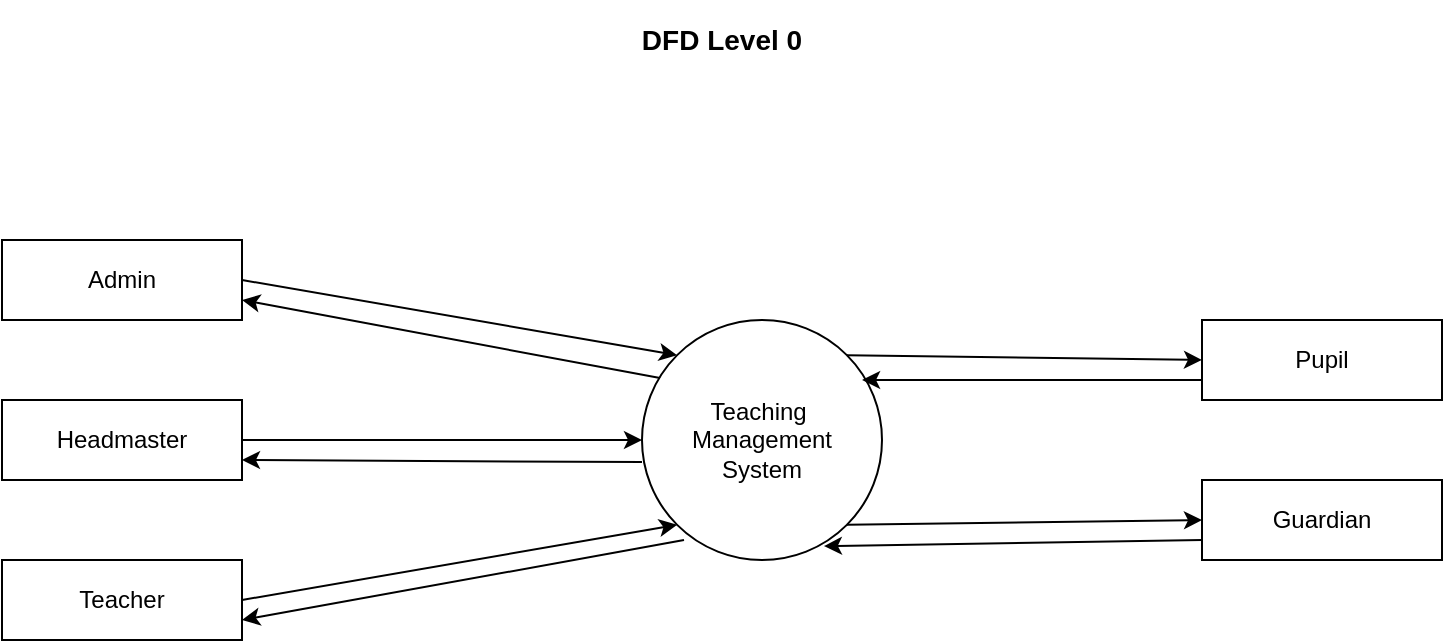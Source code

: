 <mxfile version="10.6.7" type="github"><diagram id="_cuK0a7UrIc-LhC7mJu9" name="Page-1"><mxGraphModel dx="1523" dy="766" grid="1" gridSize="10" guides="1" tooltips="1" connect="1" arrows="1" fold="1" page="1" pageScale="1" pageWidth="850" pageHeight="1100" math="0" shadow="0"><root><mxCell id="0"/><mxCell id="1" parent="0"/><mxCell id="LXimPbjvjUx9sDulQIGF-2" value="Teaching&amp;nbsp;&lt;br&gt;Management&lt;br&gt;System&lt;br&gt;" style="ellipse;whiteSpace=wrap;html=1;aspect=fixed;" parent="1" vertex="1"><mxGeometry x="360" y="160" width="120" height="120" as="geometry"/></mxCell><mxCell id="LXimPbjvjUx9sDulQIGF-3" value="Admin" style="rounded=0;whiteSpace=wrap;html=1;" parent="1" vertex="1"><mxGeometry x="40" y="120" width="120" height="40" as="geometry"/></mxCell><mxCell id="LXimPbjvjUx9sDulQIGF-4" value="Teacher" style="rounded=0;whiteSpace=wrap;html=1;" parent="1" vertex="1"><mxGeometry x="40" y="280" width="120" height="40" as="geometry"/></mxCell><mxCell id="LXimPbjvjUx9sDulQIGF-5" value="Headmaster" style="rounded=0;whiteSpace=wrap;html=1;" parent="1" vertex="1"><mxGeometry x="40" y="200" width="120" height="40" as="geometry"/></mxCell><mxCell id="LXimPbjvjUx9sDulQIGF-6" value="Pupil" style="rounded=0;whiteSpace=wrap;html=1;" parent="1" vertex="1"><mxGeometry x="640" y="160" width="120" height="40" as="geometry"/></mxCell><mxCell id="LXimPbjvjUx9sDulQIGF-7" value="Guardian" style="rounded=0;whiteSpace=wrap;html=1;" parent="1" vertex="1"><mxGeometry x="640" y="240" width="120" height="40" as="geometry"/></mxCell><mxCell id="Y2ewWZEZH4ikar4lnbis-3" value="&lt;b&gt;&lt;font style=&quot;font-size: 14px&quot;&gt;DFD Level 0&lt;/font&gt;&lt;/b&gt;" style="text;html=1;strokeColor=none;fillColor=none;align=center;verticalAlign=middle;whiteSpace=wrap;rounded=0;" parent="1" vertex="1"><mxGeometry x="320" width="160" height="40" as="geometry"/></mxCell><mxCell id="myu325omdRKtKLeeO-yK-1" value="" style="endArrow=classic;html=1;entryX=0;entryY=0;entryDx=0;entryDy=0;exitX=1;exitY=0.5;exitDx=0;exitDy=0;" parent="1" source="LXimPbjvjUx9sDulQIGF-3" target="LXimPbjvjUx9sDulQIGF-2" edge="1"><mxGeometry width="50" height="50" relative="1" as="geometry"><mxPoint x="40" y="390" as="sourcePoint"/><mxPoint x="90" y="340" as="targetPoint"/></mxGeometry></mxCell><mxCell id="myu325omdRKtKLeeO-yK-2" value="" style="endArrow=classic;html=1;entryX=0;entryY=0.5;entryDx=0;entryDy=0;exitX=1;exitY=0.5;exitDx=0;exitDy=0;" parent="1" source="LXimPbjvjUx9sDulQIGF-5" target="LXimPbjvjUx9sDulQIGF-2" edge="1"><mxGeometry width="50" height="50" relative="1" as="geometry"><mxPoint x="40" y="390" as="sourcePoint"/><mxPoint x="90" y="340" as="targetPoint"/></mxGeometry></mxCell><mxCell id="myu325omdRKtKLeeO-yK-3" value="" style="endArrow=classic;html=1;entryX=0;entryY=1;entryDx=0;entryDy=0;exitX=1;exitY=0.5;exitDx=0;exitDy=0;" parent="1" source="LXimPbjvjUx9sDulQIGF-4" target="LXimPbjvjUx9sDulQIGF-2" edge="1"><mxGeometry width="50" height="50" relative="1" as="geometry"><mxPoint x="210" y="330" as="sourcePoint"/><mxPoint x="260" y="280" as="targetPoint"/></mxGeometry></mxCell><mxCell id="myu325omdRKtKLeeO-yK-4" value="" style="endArrow=classic;html=1;exitX=1;exitY=0;exitDx=0;exitDy=0;entryX=0;entryY=0.5;entryDx=0;entryDy=0;" parent="1" source="LXimPbjvjUx9sDulQIGF-2" target="LXimPbjvjUx9sDulQIGF-6" edge="1"><mxGeometry width="50" height="50" relative="1" as="geometry"><mxPoint x="470" y="360" as="sourcePoint"/><mxPoint x="570" y="140" as="targetPoint"/></mxGeometry></mxCell><mxCell id="myu325omdRKtKLeeO-yK-5" value="" style="endArrow=classic;html=1;entryX=0;entryY=0.5;entryDx=0;entryDy=0;exitX=1;exitY=1;exitDx=0;exitDy=0;" parent="1" source="LXimPbjvjUx9sDulQIGF-2" target="LXimPbjvjUx9sDulQIGF-7" edge="1"><mxGeometry width="50" height="50" relative="1" as="geometry"><mxPoint x="420" y="320" as="sourcePoint"/><mxPoint x="90" y="340" as="targetPoint"/></mxGeometry></mxCell><mxCell id="i1eelqz85YkaDOqImwZf-2" value="" style="endArrow=classic;html=1;strokeColor=#000000;entryX=1;entryY=0.75;entryDx=0;entryDy=0;exitX=0.075;exitY=0.242;exitDx=0;exitDy=0;exitPerimeter=0;" parent="1" source="LXimPbjvjUx9sDulQIGF-2" target="LXimPbjvjUx9sDulQIGF-3" edge="1"><mxGeometry width="50" height="50" relative="1" as="geometry"><mxPoint x="40" y="390" as="sourcePoint"/><mxPoint x="90" y="340" as="targetPoint"/></mxGeometry></mxCell><mxCell id="UDjN1JXpURcFQXWJXsux-1" value="" style="endArrow=classic;html=1;strokeColor=#000000;entryX=1;entryY=0.75;entryDx=0;entryDy=0;exitX=0;exitY=0.592;exitDx=0;exitDy=0;exitPerimeter=0;" parent="1" source="LXimPbjvjUx9sDulQIGF-2" target="LXimPbjvjUx9sDulQIGF-5" edge="1"><mxGeometry width="50" height="50" relative="1" as="geometry"><mxPoint x="40" y="390" as="sourcePoint"/><mxPoint x="90" y="340" as="targetPoint"/></mxGeometry></mxCell><mxCell id="UDjN1JXpURcFQXWJXsux-2" value="" style="endArrow=classic;html=1;strokeColor=#000000;entryX=1;entryY=0.75;entryDx=0;entryDy=0;exitX=0.175;exitY=0.917;exitDx=0;exitDy=0;exitPerimeter=0;" parent="1" source="LXimPbjvjUx9sDulQIGF-2" target="LXimPbjvjUx9sDulQIGF-4" edge="1"><mxGeometry width="50" height="50" relative="1" as="geometry"><mxPoint x="40" y="390" as="sourcePoint"/><mxPoint x="90" y="340" as="targetPoint"/></mxGeometry></mxCell><mxCell id="UDjN1JXpURcFQXWJXsux-3" value="" style="endArrow=classic;html=1;strokeColor=#000000;exitX=0;exitY=0.75;exitDx=0;exitDy=0;entryX=0.917;entryY=0.25;entryDx=0;entryDy=0;entryPerimeter=0;" parent="1" source="LXimPbjvjUx9sDulQIGF-6" target="LXimPbjvjUx9sDulQIGF-2" edge="1"><mxGeometry width="50" height="50" relative="1" as="geometry"><mxPoint x="470" y="220" as="sourcePoint"/><mxPoint x="560" y="210" as="targetPoint"/></mxGeometry></mxCell><mxCell id="UDjN1JXpURcFQXWJXsux-4" value="" style="endArrow=classic;html=1;strokeColor=#000000;exitX=0;exitY=0.75;exitDx=0;exitDy=0;entryX=0.758;entryY=0.942;entryDx=0;entryDy=0;entryPerimeter=0;" parent="1" source="LXimPbjvjUx9sDulQIGF-7" target="LXimPbjvjUx9sDulQIGF-2" edge="1"><mxGeometry width="50" height="50" relative="1" as="geometry"><mxPoint x="455" y="270" as="sourcePoint"/><mxPoint x="520" y="400" as="targetPoint"/></mxGeometry></mxCell></root></mxGraphModel></diagram><diagram id="M18LM1qr6cCgTX4qD8Rc" name="Page-2"><mxGraphModel dx="760" dy="395" grid="1" gridSize="10" guides="1" tooltips="1" connect="1" arrows="1" fold="1" page="1" pageScale="1" pageWidth="850" pageHeight="1100" math="0" shadow="0"><root><mxCell id="z4PdwCjTMhuV0hch5Jsb-0"/><mxCell id="z4PdwCjTMhuV0hch5Jsb-1" parent="z4PdwCjTMhuV0hch5Jsb-0"/><mxCell id="KvKl2MIElY3z0TPjlgOz-0" value="&lt;b&gt;&lt;font style=&quot;font-size: 14px&quot;&gt;DFD LEVEL 1&lt;/font&gt;&lt;/b&gt;" style="text;html=1;strokeColor=none;fillColor=none;align=center;verticalAlign=middle;whiteSpace=wrap;rounded=0;" vertex="1" parent="z4PdwCjTMhuV0hch5Jsb-1"><mxGeometry x="320" width="160" height="40" as="geometry"/></mxCell><mxCell id="KGe-R5bfCJRGO7SkFc40-1" style="edgeStyle=orthogonalEdgeStyle;rounded=0;orthogonalLoop=1;jettySize=auto;html=1;exitX=1;exitY=0.5;exitDx=0;exitDy=0;entryX=0;entryY=0.358;entryDx=0;entryDy=0;entryPerimeter=0;strokeColor=#FF0000;" edge="1" parent="z4PdwCjTMhuV0hch5Jsb-1" source="p_8LelduDY1B7C75Y5pg-0" target="QL3Hmrp-NZXuhBhe4-PB-0"><mxGeometry relative="1" as="geometry"><Array as="points"><mxPoint x="200" y="220"/><mxPoint x="200" y="123"/></Array></mxGeometry></mxCell><mxCell id="p_8LelduDY1B7C75Y5pg-0" value="&lt;span&gt;Admin&lt;/span&gt;" style="rounded=0;whiteSpace=wrap;html=1;" vertex="1" parent="z4PdwCjTMhuV0hch5Jsb-1"><mxGeometry x="40" y="200" width="120" height="40" as="geometry"/></mxCell><mxCell id="KGe-R5bfCJRGO7SkFc40-4" style="edgeStyle=orthogonalEdgeStyle;rounded=0;orthogonalLoop=1;jettySize=auto;html=1;entryX=0.008;entryY=0.661;entryDx=0;entryDy=0;entryPerimeter=0;strokeColor=#0000CC;" edge="1" parent="z4PdwCjTMhuV0hch5Jsb-1" source="p_8LelduDY1B7C75Y5pg-1" target="QL3Hmrp-NZXuhBhe4-PB-0"><mxGeometry relative="1" as="geometry"><Array as="points"><mxPoint x="240" y="380"/><mxPoint x="240" y="159"/></Array></mxGeometry></mxCell><mxCell id="p_8LelduDY1B7C75Y5pg-1" value="&lt;span&gt;Headmaster&lt;/span&gt;" style="rounded=0;whiteSpace=wrap;html=1;" vertex="1" parent="z4PdwCjTMhuV0hch5Jsb-1"><mxGeometry x="40" y="360" width="120" height="40" as="geometry"/></mxCell><mxCell id="KGe-R5bfCJRGO7SkFc40-5" style="edgeStyle=orthogonalEdgeStyle;rounded=0;orthogonalLoop=1;jettySize=auto;html=1;entryX=0.031;entryY=0.339;entryDx=0;entryDy=0;entryPerimeter=0;strokeColor=#009900;" edge="1" parent="z4PdwCjTMhuV0hch5Jsb-1" source="p_8LelduDY1B7C75Y5pg-2" target="QL3Hmrp-NZXuhBhe4-PB-10"><mxGeometry relative="1" as="geometry"><Array as="points"><mxPoint x="280" y="540"/><mxPoint x="280" y="280"/><mxPoint x="360" y="280"/><mxPoint x="360" y="281"/></Array></mxGeometry></mxCell><mxCell id="p_8LelduDY1B7C75Y5pg-2" value="&lt;span&gt;Teacher&lt;/span&gt;" style="rounded=0;whiteSpace=wrap;html=1;" vertex="1" parent="z4PdwCjTMhuV0hch5Jsb-1"><mxGeometry x="40" y="520" width="120" height="40" as="geometry"/></mxCell><mxCell id="MuSqYRVskBaaz_aC_evV-11" style="edgeStyle=orthogonalEdgeStyle;rounded=0;orthogonalLoop=1;jettySize=auto;html=1;exitX=0;exitY=0.25;exitDx=0;exitDy=0;entryX=0.986;entryY=0.417;entryDx=0;entryDy=0;entryPerimeter=0;strokeColor=#000000;" edge="1" parent="z4PdwCjTMhuV0hch5Jsb-1" source="p_8LelduDY1B7C75Y5pg-3" target="QL3Hmrp-NZXuhBhe4-PB-10"><mxGeometry relative="1" as="geometry"/></mxCell><mxCell id="p_8LelduDY1B7C75Y5pg-3" value="&lt;span&gt;Pupil&lt;/span&gt;" style="rounded=0;whiteSpace=wrap;html=1;" vertex="1" parent="z4PdwCjTMhuV0hch5Jsb-1"><mxGeometry x="680" y="280" width="120" height="40" as="geometry"/></mxCell><mxCell id="MuSqYRVskBaaz_aC_evV-22" style="edgeStyle=orthogonalEdgeStyle;rounded=0;orthogonalLoop=1;jettySize=auto;html=1;exitX=0;exitY=0.5;exitDx=0;exitDy=0;strokeColor=#FF8000;" edge="1" parent="z4PdwCjTMhuV0hch5Jsb-1" source="GJ_0CDkullAKyO62Zqyj-0" target="QL3Hmrp-NZXuhBhe4-PB-11"><mxGeometry relative="1" as="geometry"/></mxCell><mxCell id="GJ_0CDkullAKyO62Zqyj-0" value="&lt;span&gt;Guardian&lt;/span&gt;" style="rounded=0;whiteSpace=wrap;html=1;" vertex="1" parent="z4PdwCjTMhuV0hch5Jsb-1"><mxGeometry x="680" y="440" width="120" height="40" as="geometry"/></mxCell><mxCell id="QL3Hmrp-NZXuhBhe4-PB-0" value="&lt;font style=&quot;font-size: 11.5px&quot;&gt;Teaching&lt;br&gt;Management&lt;br&gt;Process&lt;br&gt;&lt;/font&gt;" style="ellipse;whiteSpace=wrap;html=1;aspect=fixed;" vertex="1" parent="z4PdwCjTMhuV0hch5Jsb-1"><mxGeometry x="360" y="80" width="120" height="120" as="geometry"/></mxCell><mxCell id="MuSqYRVskBaaz_aC_evV-13" style="edgeStyle=orthogonalEdgeStyle;rounded=0;orthogonalLoop=1;jettySize=auto;html=1;entryX=0;entryY=0.75;entryDx=0;entryDy=0;strokeColor=#000000;" edge="1" parent="z4PdwCjTMhuV0hch5Jsb-1" source="QL3Hmrp-NZXuhBhe4-PB-10" target="p_8LelduDY1B7C75Y5pg-3"><mxGeometry relative="1" as="geometry"><Array as="points"><mxPoint x="530" y="310"/><mxPoint x="530" y="310"/></Array></mxGeometry></mxCell><mxCell id="QL3Hmrp-NZXuhBhe4-PB-10" value="Pupil Evaluation&lt;br&gt;Process&lt;br&gt;" style="ellipse;whiteSpace=wrap;html=1;aspect=fixed;" vertex="1" parent="z4PdwCjTMhuV0hch5Jsb-1"><mxGeometry x="360" y="240" width="120" height="120" as="geometry"/></mxCell><mxCell id="MuSqYRVskBaaz_aC_evV-17" style="edgeStyle=orthogonalEdgeStyle;rounded=0;orthogonalLoop=1;jettySize=auto;html=1;strokeColor=#000000;" edge="1" parent="z4PdwCjTMhuV0hch5Jsb-1" source="QL3Hmrp-NZXuhBhe4-PB-11"><mxGeometry relative="1" as="geometry"><mxPoint x="600" y="440" as="targetPoint"/><Array as="points"><mxPoint x="600" y="440"/></Array></mxGeometry></mxCell><mxCell id="MuSqYRVskBaaz_aC_evV-23" style="edgeStyle=orthogonalEdgeStyle;rounded=0;orthogonalLoop=1;jettySize=auto;html=1;entryX=0;entryY=0.75;entryDx=0;entryDy=0;strokeColor=#FF8000;" edge="1" parent="z4PdwCjTMhuV0hch5Jsb-1" source="QL3Hmrp-NZXuhBhe4-PB-11" target="GJ_0CDkullAKyO62Zqyj-0"><mxGeometry relative="1" as="geometry"><Array as="points"><mxPoint x="530" y="470"/><mxPoint x="530" y="470"/></Array></mxGeometry></mxCell><mxCell id="QL3Hmrp-NZXuhBhe4-PB-11" value="User&lt;br&gt;Data&lt;br&gt;Process&lt;br&gt;" style="ellipse;whiteSpace=wrap;html=1;aspect=fixed;" vertex="1" parent="z4PdwCjTMhuV0hch5Jsb-1"><mxGeometry x="360" y="400" width="120" height="120" as="geometry"/></mxCell><mxCell id="MuSqYRVskBaaz_aC_evV-16" style="edgeStyle=orthogonalEdgeStyle;rounded=0;orthogonalLoop=1;jettySize=auto;html=1;exitX=1;exitY=0.5;exitDx=0;exitDy=0;strokeColor=#000000;" edge="1" parent="z4PdwCjTMhuV0hch5Jsb-1" source="QL3Hmrp-NZXuhBhe4-PB-12"><mxGeometry relative="1" as="geometry"><mxPoint x="600" y="600" as="targetPoint"/><Array as="points"><mxPoint x="480" y="600"/><mxPoint x="600" y="600"/></Array></mxGeometry></mxCell><mxCell id="MuSqYRVskBaaz_aC_evV-27" style="edgeStyle=orthogonalEdgeStyle;rounded=0;orthogonalLoop=1;jettySize=auto;html=1;strokeColor=#FF8000;" edge="1" parent="z4PdwCjTMhuV0hch5Jsb-1" source="QL3Hmrp-NZXuhBhe4-PB-12"><mxGeometry relative="1" as="geometry"><mxPoint x="640" y="630" as="targetPoint"/><Array as="points"><mxPoint x="520" y="630"/><mxPoint x="520" y="630"/></Array></mxGeometry></mxCell><mxCell id="QL3Hmrp-NZXuhBhe4-PB-12" value="&lt;span&gt;Timetable&lt;/span&gt;&lt;br&gt;&lt;span&gt;Management&lt;/span&gt;&lt;br&gt;&lt;span&gt;Process&lt;/span&gt;&lt;br&gt;" style="ellipse;whiteSpace=wrap;html=1;aspect=fixed;" vertex="1" parent="z4PdwCjTMhuV0hch5Jsb-1"><mxGeometry x="360" y="560" width="120" height="120" as="geometry"/></mxCell><mxCell id="KGe-R5bfCJRGO7SkFc40-8" value="" style="endArrow=classic;html=1;entryX=0.032;entryY=0.336;entryDx=0;entryDy=0;entryPerimeter=0;fillColor=#f8cecc;strokeColor=#FF0000;" edge="1" parent="z4PdwCjTMhuV0hch5Jsb-1" target="QL3Hmrp-NZXuhBhe4-PB-12"><mxGeometry width="50" height="50" relative="1" as="geometry"><mxPoint x="200" y="220" as="sourcePoint"/><mxPoint x="350" y="600" as="targetPoint"/><Array as="points"><mxPoint x="200" y="600"/><mxPoint x="280" y="600"/></Array></mxGeometry></mxCell><mxCell id="KGe-R5bfCJRGO7SkFc40-9" value="" style="endArrow=classic;html=1;strokeColor=#FF0000;entryX=0.039;entryY=0.321;entryDx=0;entryDy=0;entryPerimeter=0;" edge="1" parent="z4PdwCjTMhuV0hch5Jsb-1" target="QL3Hmrp-NZXuhBhe4-PB-11"><mxGeometry width="50" height="50" relative="1" as="geometry"><mxPoint x="200" y="440" as="sourcePoint"/><mxPoint x="360" y="439" as="targetPoint"/></mxGeometry></mxCell><mxCell id="KGe-R5bfCJRGO7SkFc40-11" value="" style="endArrow=classic;html=1;strokeColor=#0000CC;entryX=0;entryY=0.658;entryDx=0;entryDy=0;entryPerimeter=0;" edge="1" parent="z4PdwCjTMhuV0hch5Jsb-1" target="QL3Hmrp-NZXuhBhe4-PB-10"><mxGeometry width="50" height="50" relative="1" as="geometry"><mxPoint x="240" y="320" as="sourcePoint"/><mxPoint x="360" y="320" as="targetPoint"/></mxGeometry></mxCell><mxCell id="KGe-R5bfCJRGO7SkFc40-12" value="" style="endArrow=classic;html=1;strokeColor=#009900;entryX=0;entryY=0.658;entryDx=0;entryDy=0;entryPerimeter=0;" edge="1" parent="z4PdwCjTMhuV0hch5Jsb-1" target="QL3Hmrp-NZXuhBhe4-PB-11"><mxGeometry width="50" height="50" relative="1" as="geometry"><mxPoint x="280" y="479" as="sourcePoint"/><mxPoint x="90" y="700" as="targetPoint"/></mxGeometry></mxCell><mxCell id="MuSqYRVskBaaz_aC_evV-15" style="edgeStyle=orthogonalEdgeStyle;rounded=0;orthogonalLoop=1;jettySize=auto;html=1;strokeColor=#000000;" edge="1" parent="z4PdwCjTMhuV0hch5Jsb-1" source="KGe-R5bfCJRGO7SkFc40-13"><mxGeometry relative="1" as="geometry"><mxPoint x="600" y="760" as="targetPoint"/><Array as="points"><mxPoint x="510" y="760"/><mxPoint x="510" y="760"/></Array></mxGeometry></mxCell><mxCell id="MuSqYRVskBaaz_aC_evV-26" style="edgeStyle=orthogonalEdgeStyle;rounded=0;orthogonalLoop=1;jettySize=auto;html=1;strokeColor=#FF8000;" edge="1" parent="z4PdwCjTMhuV0hch5Jsb-1" source="KGe-R5bfCJRGO7SkFc40-13"><mxGeometry relative="1" as="geometry"><mxPoint x="640" y="800" as="targetPoint"/><Array as="points"><mxPoint x="530" y="800"/><mxPoint x="530" y="800"/></Array></mxGeometry></mxCell><mxCell id="KGe-R5bfCJRGO7SkFc40-13" value="Attendance&lt;br&gt;Process&lt;br&gt;" style="ellipse;whiteSpace=wrap;html=1;aspect=fixed;" vertex="1" parent="z4PdwCjTMhuV0hch5Jsb-1"><mxGeometry x="360" y="720" width="120" height="120" as="geometry"/></mxCell><mxCell id="MuSqYRVskBaaz_aC_evV-0" value="" style="endArrow=classic;html=1;strokeColor=#009900;entryX=-0.012;entryY=0.354;entryDx=0;entryDy=0;entryPerimeter=0;" edge="1" parent="z4PdwCjTMhuV0hch5Jsb-1" target="KGe-R5bfCJRGO7SkFc40-13"><mxGeometry width="50" height="50" relative="1" as="geometry"><mxPoint x="280" y="540" as="sourcePoint"/><mxPoint x="90" y="860" as="targetPoint"/><Array as="points"><mxPoint x="280" y="762"/></Array></mxGeometry></mxCell><mxCell id="MuSqYRVskBaaz_aC_evV-1" value="" style="endArrow=classic;html=1;strokeColor=#0000FF;entryX=0;entryY=0.667;entryDx=0;entryDy=0;entryPerimeter=0;" edge="1" parent="z4PdwCjTMhuV0hch5Jsb-1" target="KGe-R5bfCJRGO7SkFc40-13"><mxGeometry width="50" height="50" relative="1" as="geometry"><mxPoint x="240" y="380" as="sourcePoint"/><mxPoint x="90" y="860" as="targetPoint"/><Array as="points"><mxPoint x="240" y="800"/></Array></mxGeometry></mxCell><mxCell id="MuSqYRVskBaaz_aC_evV-2" value="" style="endArrow=classic;html=1;strokeColor=#0000FF;entryX=-0.006;entryY=0.655;entryDx=0;entryDy=0;entryPerimeter=0;" edge="1" parent="z4PdwCjTMhuV0hch5Jsb-1" target="QL3Hmrp-NZXuhBhe4-PB-12"><mxGeometry width="50" height="50" relative="1" as="geometry"><mxPoint x="240" y="639" as="sourcePoint"/><mxPoint x="90" y="860" as="targetPoint"/></mxGeometry></mxCell><mxCell id="MuSqYRVskBaaz_aC_evV-14" value="" style="endArrow=none;html=1;strokeColor=#000000;" edge="1" parent="z4PdwCjTMhuV0hch5Jsb-1"><mxGeometry width="50" height="50" relative="1" as="geometry"><mxPoint x="600" y="760" as="sourcePoint"/><mxPoint x="600" y="310" as="targetPoint"/></mxGeometry></mxCell><mxCell id="MuSqYRVskBaaz_aC_evV-19" value="" style="endArrow=classic;html=1;strokeColor=#000000;entryX=1;entryY=0;entryDx=0;entryDy=0;" edge="1" parent="z4PdwCjTMhuV0hch5Jsb-1" target="QL3Hmrp-NZXuhBhe4-PB-11"><mxGeometry width="50" height="50" relative="1" as="geometry"><mxPoint x="560" y="290" as="sourcePoint"/><mxPoint x="482" y="440" as="targetPoint"/><Array as="points"><mxPoint x="560" y="418"/><mxPoint x="520" y="420"/></Array></mxGeometry></mxCell><mxCell id="MuSqYRVskBaaz_aC_evV-25" value="" style="endArrow=none;html=1;strokeColor=#FF8000;" edge="1" parent="z4PdwCjTMhuV0hch5Jsb-1"><mxGeometry width="50" height="50" relative="1" as="geometry"><mxPoint x="640" y="800" as="sourcePoint"/><mxPoint x="640" y="470" as="targetPoint"/><Array as="points"/></mxGeometry></mxCell></root></mxGraphModel></diagram></mxfile>